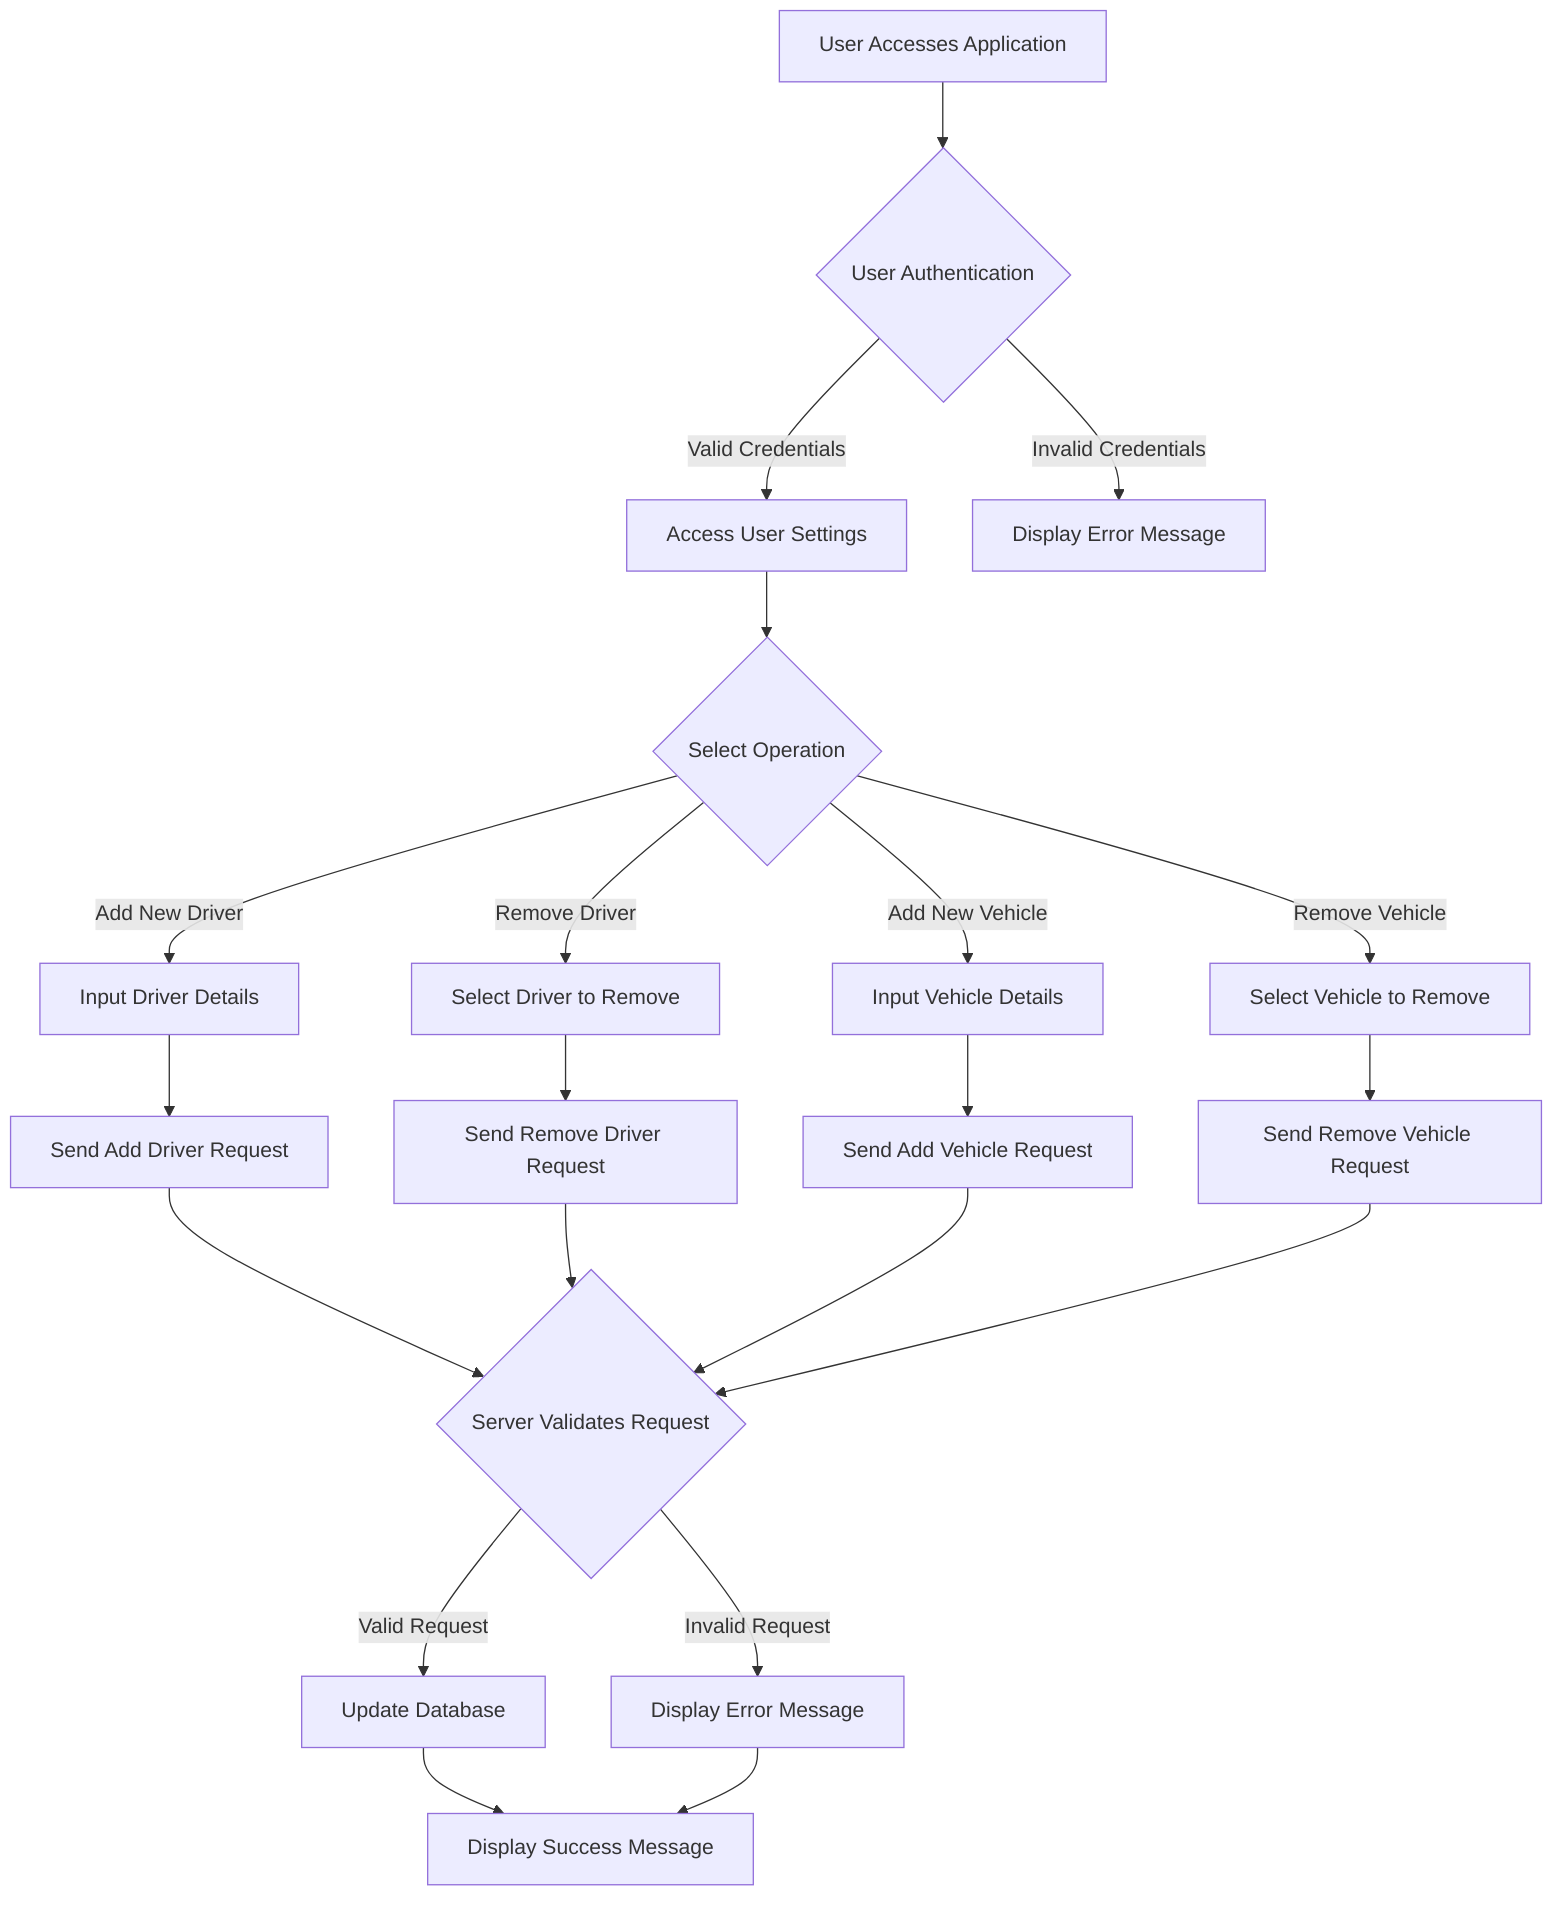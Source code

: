 flowchart TD
    A[User Accesses Application] --> B{User Authentication}
    B -->|Valid Credentials| C[Access User Settings]
    B -->|Invalid Credentials| D[Display Error Message]

    C --> E{Select Operation}
    E -->|Add New Driver| F[Input Driver Details]
    E -->|Remove Driver| G[Select Driver to Remove]
    E -->|Add New Vehicle| H[Input Vehicle Details]
    E -->|Remove Vehicle| I[Select Vehicle to Remove]

    F --> J[Send Add Driver Request]
    G --> K[Send Remove Driver Request]
    H --> L[Send Add Vehicle Request]
    I --> M[Send Remove Vehicle Request]

    J --> N{Server Validates Request}
    K --> N
    L --> N
    M --> N

    N -->|Valid Request| O[Update Database]
    N -->|Invalid Request| P[Display Error Message]

    O --> Q[Display Success Message]
    P --> Q